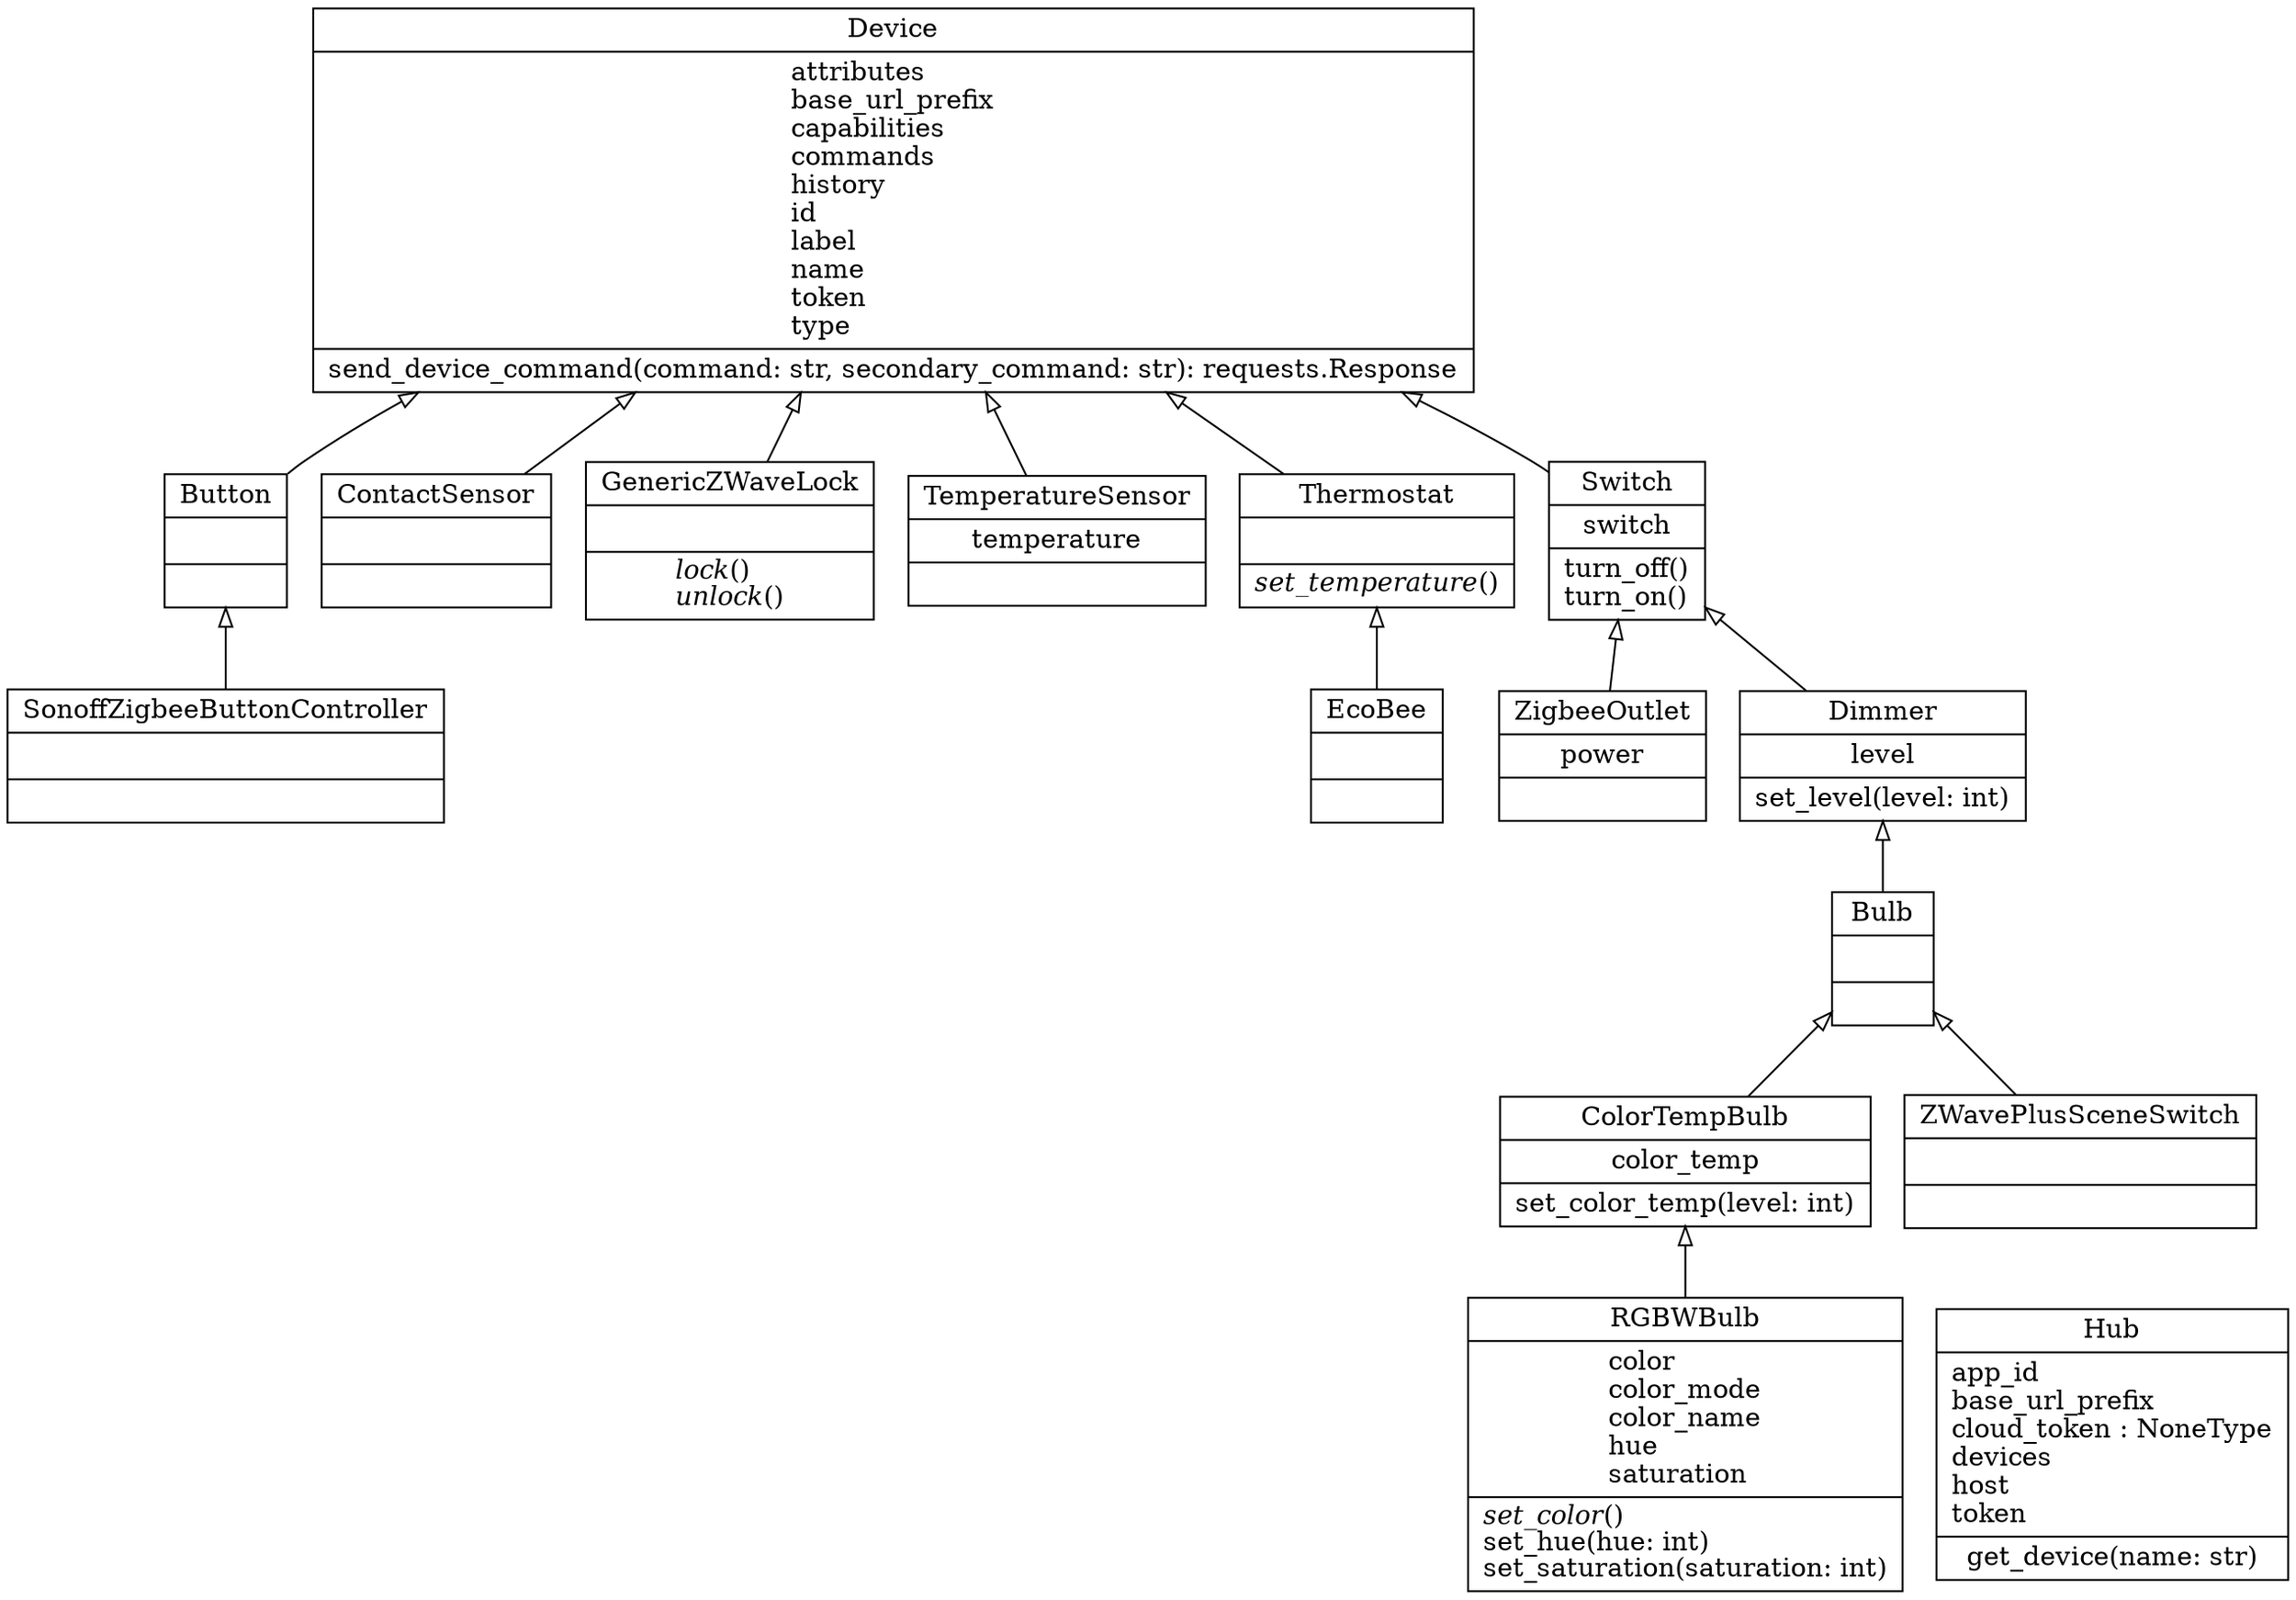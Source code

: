 digraph "classes" {
rankdir=BT
charset="utf-8"
"hubitatcontrol.lights.Bulb" [color="black", fontcolor="black", label=<{Bulb|<br ALIGN="LEFT"/>|}>, shape="record", style="solid"];
"hubitatcontrol.generic.Button" [color="black", fontcolor="black", label=<{Button|<br ALIGN="LEFT"/>|}>, shape="record", style="solid"];
"hubitatcontrol.lights.ColorTempBulb" [color="black", fontcolor="black", label=<{ColorTempBulb|color_temp<br ALIGN="LEFT"/>|set_color_temp(level: int)<br ALIGN="LEFT"/>}>, shape="record", style="solid"];
"hubitatcontrol.sensors.ContactSensor" [color="black", fontcolor="black", label=<{ContactSensor|<br ALIGN="LEFT"/>|}>, shape="record", style="solid"];
"hubitatcontrol.hub.Device" [color="black", fontcolor="black", label=<{Device|attributes<br ALIGN="LEFT"/>base_url_prefix<br ALIGN="LEFT"/>capabilities<br ALIGN="LEFT"/>commands<br ALIGN="LEFT"/>history<br ALIGN="LEFT"/>id<br ALIGN="LEFT"/>label<br ALIGN="LEFT"/>name<br ALIGN="LEFT"/>token<br ALIGN="LEFT"/>type<br ALIGN="LEFT"/>|send_device_command(command: str, secondary_command: str): requests.Response<br ALIGN="LEFT"/>}>, shape="record", style="solid"];
"hubitatcontrol.lights.Dimmer" [color="black", fontcolor="black", label=<{Dimmer|level<br ALIGN="LEFT"/>|set_level(level: int)<br ALIGN="LEFT"/>}>, shape="record", style="solid"];
"hubitatcontrol.generic.EcoBee" [color="black", fontcolor="black", label=<{EcoBee|<br ALIGN="LEFT"/>|}>, shape="record", style="solid"];
"hubitatcontrol.generic.GenericZWaveLock" [color="black", fontcolor="black", label=<{GenericZWaveLock|<br ALIGN="LEFT"/>|<I>lock</I>()<br ALIGN="LEFT"/><I>unlock</I>()<br ALIGN="LEFT"/>}>, shape="record", style="solid"];
"hubitatcontrol.hub.Hub" [color="black", fontcolor="black", label=<{Hub|app_id<br ALIGN="LEFT"/>base_url_prefix<br ALIGN="LEFT"/>cloud_token : NoneType<br ALIGN="LEFT"/>devices<br ALIGN="LEFT"/>host<br ALIGN="LEFT"/>token<br ALIGN="LEFT"/>|get_device(name: str)<br ALIGN="LEFT"/>}>, shape="record", style="solid"];
"hubitatcontrol.lights.RGBWBulb" [color="black", fontcolor="black", label=<{RGBWBulb|color<br ALIGN="LEFT"/>color_mode<br ALIGN="LEFT"/>color_name<br ALIGN="LEFT"/>hue<br ALIGN="LEFT"/>saturation<br ALIGN="LEFT"/>|<I>set_color</I>()<br ALIGN="LEFT"/>set_hue(hue: int)<br ALIGN="LEFT"/>set_saturation(saturation: int)<br ALIGN="LEFT"/>}>, shape="record", style="solid"];
"hubitatcontrol.generic.SonoffZigbeeButtonController" [color="black", fontcolor="black", label=<{SonoffZigbeeButtonController|<br ALIGN="LEFT"/>|}>, shape="record", style="solid"];
"hubitatcontrol.generic.Switch" [color="black", fontcolor="black", label=<{Switch|switch<br ALIGN="LEFT"/>|turn_off()<br ALIGN="LEFT"/>turn_on()<br ALIGN="LEFT"/>}>, shape="record", style="solid"];
"hubitatcontrol.sensors.TemperatureSensor" [color="black", fontcolor="black", label=<{TemperatureSensor|temperature<br ALIGN="LEFT"/>|}>, shape="record", style="solid"];
"hubitatcontrol.generic.Thermostat" [color="black", fontcolor="black", label=<{Thermostat|<br ALIGN="LEFT"/>|<I>set_temperature</I>()<br ALIGN="LEFT"/>}>, shape="record", style="solid"];
"hubitatcontrol.lights.ZWavePlusSceneSwitch" [color="black", fontcolor="black", label=<{ZWavePlusSceneSwitch|<br ALIGN="LEFT"/>|}>, shape="record", style="solid"];
"hubitatcontrol.generic.ZigbeeOutlet" [color="black", fontcolor="black", label=<{ZigbeeOutlet|power<br ALIGN="LEFT"/>|}>, shape="record", style="solid"];
"hubitatcontrol.generic.Button" -> "hubitatcontrol.hub.Device" [arrowhead="empty", arrowtail="none"];
"hubitatcontrol.generic.EcoBee" -> "hubitatcontrol.generic.Thermostat" [arrowhead="empty", arrowtail="none"];
"hubitatcontrol.generic.GenericZWaveLock" -> "hubitatcontrol.hub.Device" [arrowhead="empty", arrowtail="none"];
"hubitatcontrol.generic.SonoffZigbeeButtonController" -> "hubitatcontrol.generic.Button" [arrowhead="empty", arrowtail="none"];
"hubitatcontrol.generic.Switch" -> "hubitatcontrol.hub.Device" [arrowhead="empty", arrowtail="none"];
"hubitatcontrol.generic.Thermostat" -> "hubitatcontrol.hub.Device" [arrowhead="empty", arrowtail="none"];
"hubitatcontrol.generic.ZigbeeOutlet" -> "hubitatcontrol.generic.Switch" [arrowhead="empty", arrowtail="none"];
"hubitatcontrol.lights.Bulb" -> "hubitatcontrol.lights.Dimmer" [arrowhead="empty", arrowtail="none"];
"hubitatcontrol.lights.ColorTempBulb" -> "hubitatcontrol.lights.Bulb" [arrowhead="empty", arrowtail="none"];
"hubitatcontrol.lights.Dimmer" -> "hubitatcontrol.generic.Switch" [arrowhead="empty", arrowtail="none"];
"hubitatcontrol.lights.RGBWBulb" -> "hubitatcontrol.lights.ColorTempBulb" [arrowhead="empty", arrowtail="none"];
"hubitatcontrol.lights.ZWavePlusSceneSwitch" -> "hubitatcontrol.lights.Bulb" [arrowhead="empty", arrowtail="none"];
"hubitatcontrol.sensors.ContactSensor" -> "hubitatcontrol.hub.Device" [arrowhead="empty", arrowtail="none"];
"hubitatcontrol.sensors.TemperatureSensor" -> "hubitatcontrol.hub.Device" [arrowhead="empty", arrowtail="none"];
}
